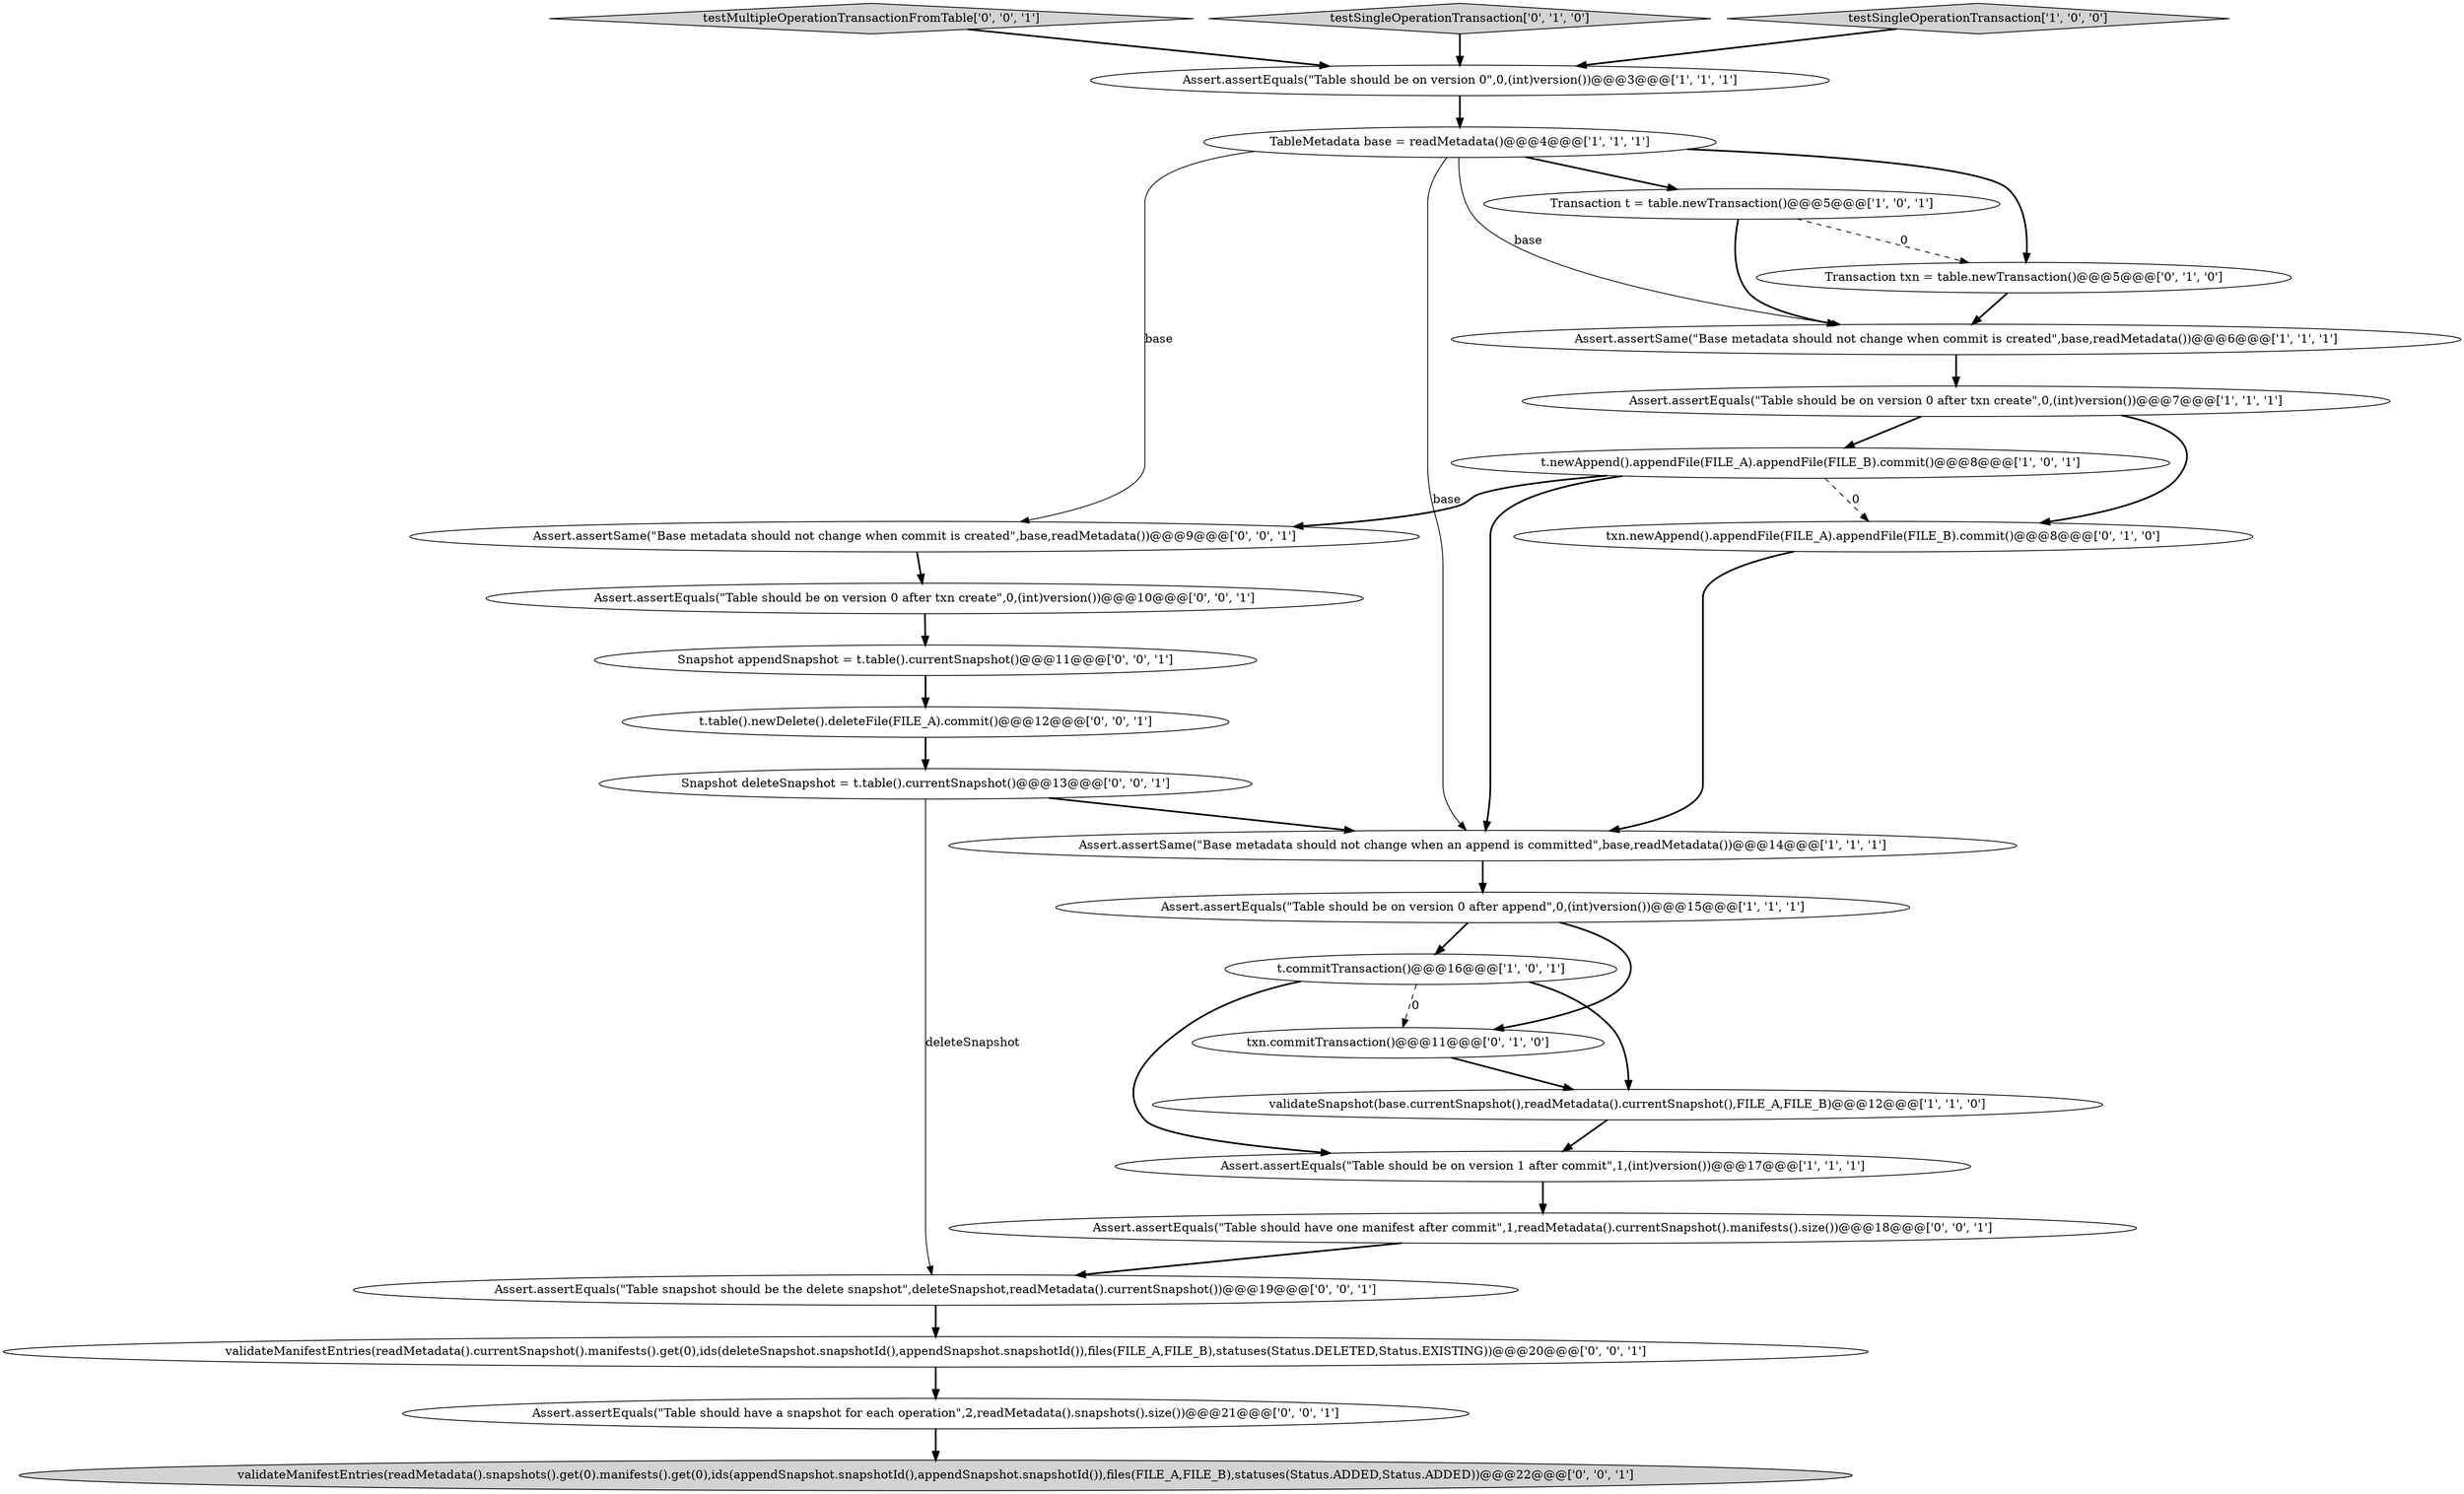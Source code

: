 digraph {
2 [style = filled, label = "Assert.assertEquals(\"Table should be on version 1 after commit\",1,(int)version())@@@17@@@['1', '1', '1']", fillcolor = white, shape = ellipse image = "AAA0AAABBB1BBB"];
24 [style = filled, label = "Assert.assertEquals(\"Table snapshot should be the delete snapshot\",deleteSnapshot,readMetadata().currentSnapshot())@@@19@@@['0', '0', '1']", fillcolor = white, shape = ellipse image = "AAA0AAABBB3BBB"];
6 [style = filled, label = "Assert.assertEquals(\"Table should be on version 0 after txn create\",0,(int)version())@@@7@@@['1', '1', '1']", fillcolor = white, shape = ellipse image = "AAA0AAABBB1BBB"];
8 [style = filled, label = "t.commitTransaction()@@@16@@@['1', '0', '1']", fillcolor = white, shape = ellipse image = "AAA0AAABBB1BBB"];
4 [style = filled, label = "Transaction t = table.newTransaction()@@@5@@@['1', '0', '1']", fillcolor = white, shape = ellipse image = "AAA0AAABBB1BBB"];
22 [style = filled, label = "Snapshot appendSnapshot = t.table().currentSnapshot()@@@11@@@['0', '0', '1']", fillcolor = white, shape = ellipse image = "AAA0AAABBB3BBB"];
25 [style = filled, label = "Assert.assertSame(\"Base metadata should not change when commit is created\",base,readMetadata())@@@9@@@['0', '0', '1']", fillcolor = white, shape = ellipse image = "AAA0AAABBB3BBB"];
21 [style = filled, label = "validateManifestEntries(readMetadata().currentSnapshot().manifests().get(0),ids(deleteSnapshot.snapshotId(),appendSnapshot.snapshotId()),files(FILE_A,FILE_B),statuses(Status.DELETED,Status.EXISTING))@@@20@@@['0', '0', '1']", fillcolor = white, shape = ellipse image = "AAA0AAABBB3BBB"];
0 [style = filled, label = "t.newAppend().appendFile(FILE_A).appendFile(FILE_B).commit()@@@8@@@['1', '0', '1']", fillcolor = white, shape = ellipse image = "AAA0AAABBB1BBB"];
7 [style = filled, label = "TableMetadata base = readMetadata()@@@4@@@['1', '1', '1']", fillcolor = white, shape = ellipse image = "AAA0AAABBB1BBB"];
18 [style = filled, label = "validateManifestEntries(readMetadata().snapshots().get(0).manifests().get(0),ids(appendSnapshot.snapshotId(),appendSnapshot.snapshotId()),files(FILE_A,FILE_B),statuses(Status.ADDED,Status.ADDED))@@@22@@@['0', '0', '1']", fillcolor = lightgray, shape = ellipse image = "AAA0AAABBB3BBB"];
5 [style = filled, label = "Assert.assertSame(\"Base metadata should not change when commit is created\",base,readMetadata())@@@6@@@['1', '1', '1']", fillcolor = white, shape = ellipse image = "AAA0AAABBB1BBB"];
19 [style = filled, label = "testMultipleOperationTransactionFromTable['0', '0', '1']", fillcolor = lightgray, shape = diamond image = "AAA0AAABBB3BBB"];
13 [style = filled, label = "Transaction txn = table.newTransaction()@@@5@@@['0', '1', '0']", fillcolor = white, shape = ellipse image = "AAA1AAABBB2BBB"];
11 [style = filled, label = "validateSnapshot(base.currentSnapshot(),readMetadata().currentSnapshot(),FILE_A,FILE_B)@@@12@@@['1', '1', '0']", fillcolor = white, shape = ellipse image = "AAA0AAABBB1BBB"];
26 [style = filled, label = "Snapshot deleteSnapshot = t.table().currentSnapshot()@@@13@@@['0', '0', '1']", fillcolor = white, shape = ellipse image = "AAA0AAABBB3BBB"];
23 [style = filled, label = "Assert.assertEquals(\"Table should have one manifest after commit\",1,readMetadata().currentSnapshot().manifests().size())@@@18@@@['0', '0', '1']", fillcolor = white, shape = ellipse image = "AAA0AAABBB3BBB"];
16 [style = filled, label = "Assert.assertEquals(\"Table should be on version 0 after txn create\",0,(int)version())@@@10@@@['0', '0', '1']", fillcolor = white, shape = ellipse image = "AAA0AAABBB3BBB"];
10 [style = filled, label = "Assert.assertEquals(\"Table should be on version 0 after append\",0,(int)version())@@@15@@@['1', '1', '1']", fillcolor = white, shape = ellipse image = "AAA0AAABBB1BBB"];
14 [style = filled, label = "txn.newAppend().appendFile(FILE_A).appendFile(FILE_B).commit()@@@8@@@['0', '1', '0']", fillcolor = white, shape = ellipse image = "AAA1AAABBB2BBB"];
1 [style = filled, label = "Assert.assertSame(\"Base metadata should not change when an append is committed\",base,readMetadata())@@@14@@@['1', '1', '1']", fillcolor = white, shape = ellipse image = "AAA0AAABBB1BBB"];
17 [style = filled, label = "t.table().newDelete().deleteFile(FILE_A).commit()@@@12@@@['0', '0', '1']", fillcolor = white, shape = ellipse image = "AAA0AAABBB3BBB"];
15 [style = filled, label = "testSingleOperationTransaction['0', '1', '0']", fillcolor = lightgray, shape = diamond image = "AAA0AAABBB2BBB"];
3 [style = filled, label = "testSingleOperationTransaction['1', '0', '0']", fillcolor = lightgray, shape = diamond image = "AAA0AAABBB1BBB"];
9 [style = filled, label = "Assert.assertEquals(\"Table should be on version 0\",0,(int)version())@@@3@@@['1', '1', '1']", fillcolor = white, shape = ellipse image = "AAA0AAABBB1BBB"];
20 [style = filled, label = "Assert.assertEquals(\"Table should have a snapshot for each operation\",2,readMetadata().snapshots().size())@@@21@@@['0', '0', '1']", fillcolor = white, shape = ellipse image = "AAA0AAABBB3BBB"];
12 [style = filled, label = "txn.commitTransaction()@@@11@@@['0', '1', '0']", fillcolor = white, shape = ellipse image = "AAA1AAABBB2BBB"];
24->21 [style = bold, label=""];
17->26 [style = bold, label=""];
19->9 [style = bold, label=""];
1->10 [style = bold, label=""];
15->9 [style = bold, label=""];
23->24 [style = bold, label=""];
20->18 [style = bold, label=""];
4->5 [style = bold, label=""];
6->0 [style = bold, label=""];
7->25 [style = solid, label="base"];
10->8 [style = bold, label=""];
0->14 [style = dashed, label="0"];
0->25 [style = bold, label=""];
16->22 [style = bold, label=""];
22->17 [style = bold, label=""];
0->1 [style = bold, label=""];
11->2 [style = bold, label=""];
10->12 [style = bold, label=""];
7->13 [style = bold, label=""];
14->1 [style = bold, label=""];
7->1 [style = solid, label="base"];
8->11 [style = bold, label=""];
8->2 [style = bold, label=""];
6->14 [style = bold, label=""];
25->16 [style = bold, label=""];
21->20 [style = bold, label=""];
26->24 [style = solid, label="deleteSnapshot"];
8->12 [style = dashed, label="0"];
7->5 [style = solid, label="base"];
7->4 [style = bold, label=""];
3->9 [style = bold, label=""];
26->1 [style = bold, label=""];
2->23 [style = bold, label=""];
4->13 [style = dashed, label="0"];
12->11 [style = bold, label=""];
13->5 [style = bold, label=""];
5->6 [style = bold, label=""];
9->7 [style = bold, label=""];
}

